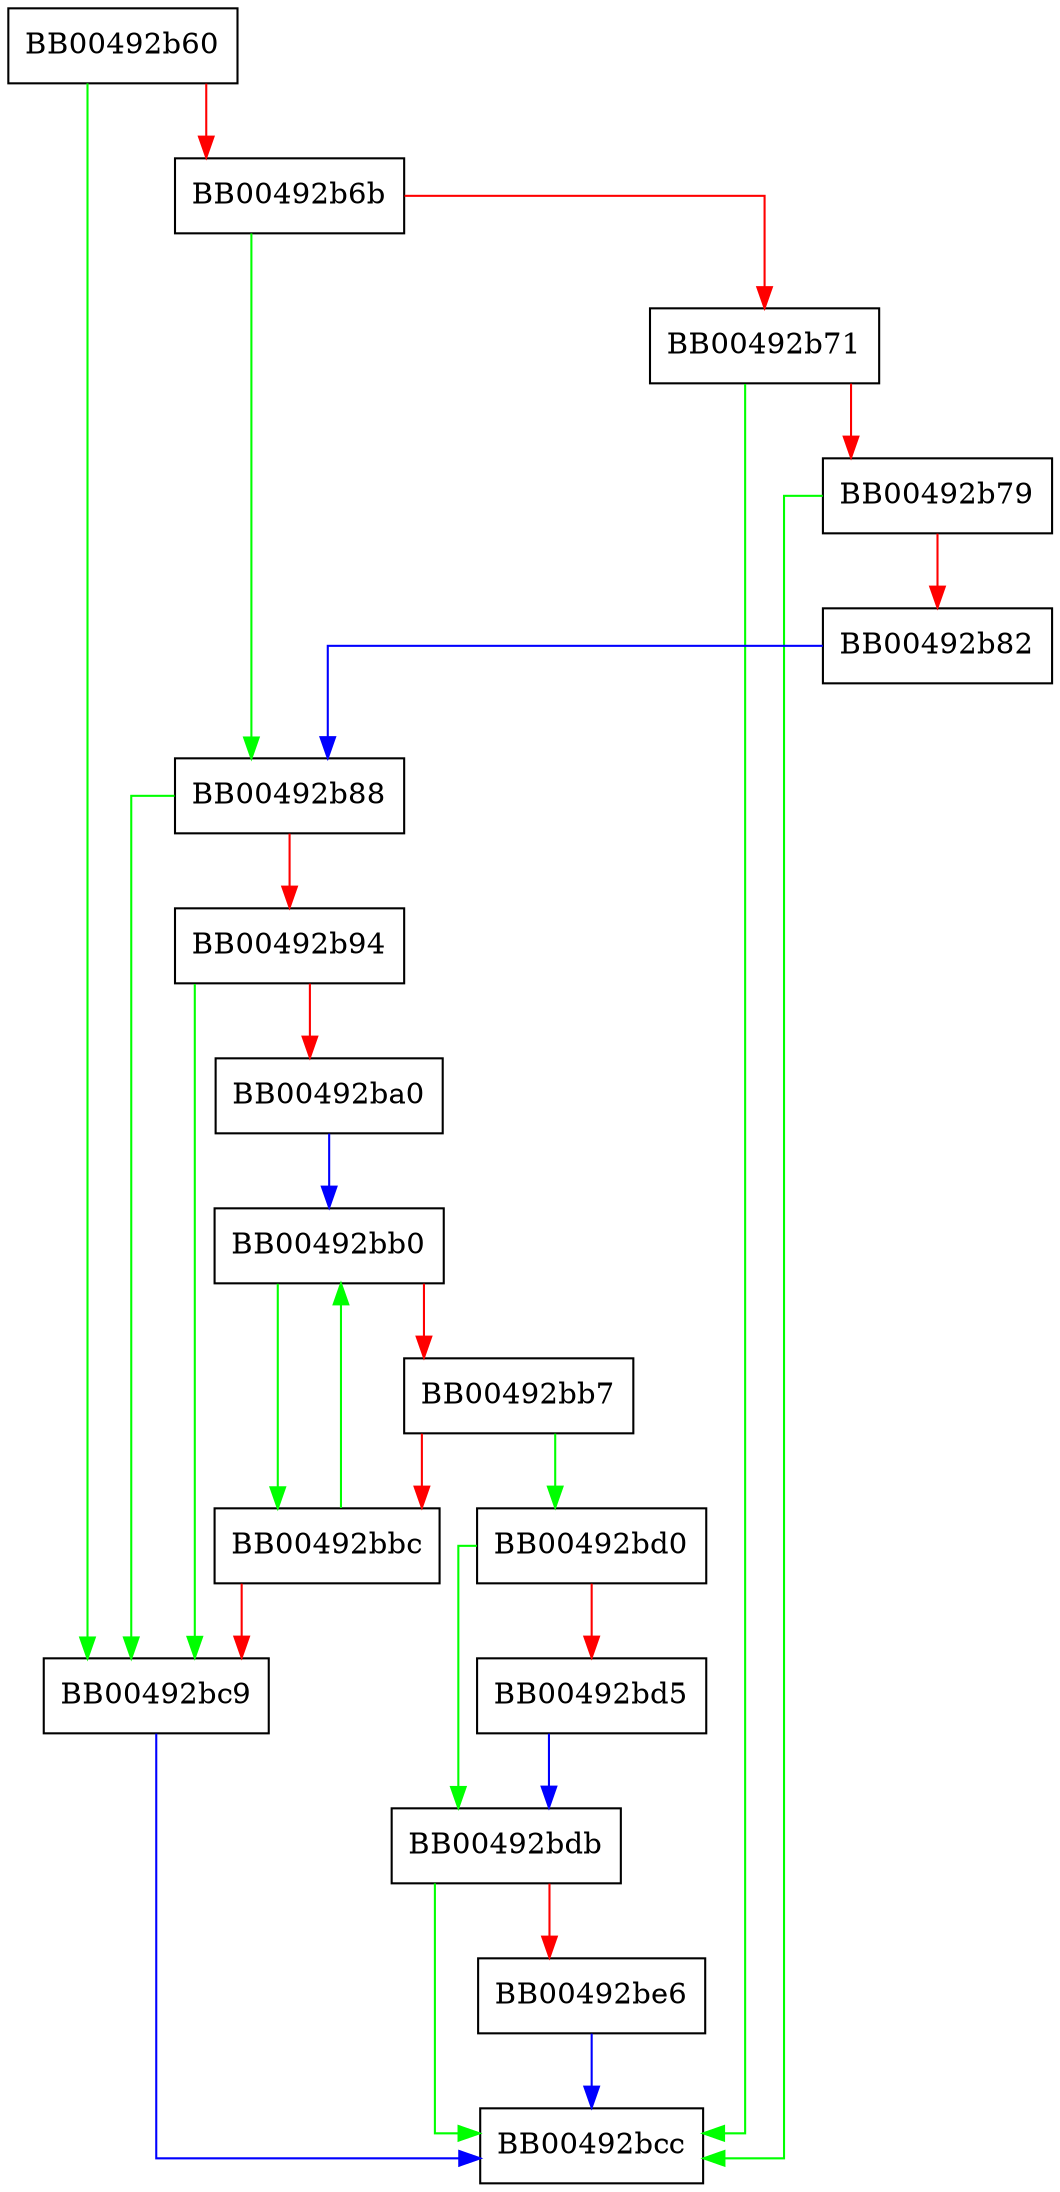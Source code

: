 digraph SSL_client_hello_get0_ext {
  node [shape="box"];
  graph [splines=ortho];
  BB00492b60 -> BB00492bc9 [color="green"];
  BB00492b60 -> BB00492b6b [color="red"];
  BB00492b6b -> BB00492b88 [color="green"];
  BB00492b6b -> BB00492b71 [color="red"];
  BB00492b71 -> BB00492bcc [color="green"];
  BB00492b71 -> BB00492b79 [color="red"];
  BB00492b79 -> BB00492bcc [color="green"];
  BB00492b79 -> BB00492b82 [color="red"];
  BB00492b82 -> BB00492b88 [color="blue"];
  BB00492b88 -> BB00492bc9 [color="green"];
  BB00492b88 -> BB00492b94 [color="red"];
  BB00492b94 -> BB00492bc9 [color="green"];
  BB00492b94 -> BB00492ba0 [color="red"];
  BB00492ba0 -> BB00492bb0 [color="blue"];
  BB00492bb0 -> BB00492bbc [color="green"];
  BB00492bb0 -> BB00492bb7 [color="red"];
  BB00492bb7 -> BB00492bd0 [color="green"];
  BB00492bb7 -> BB00492bbc [color="red"];
  BB00492bbc -> BB00492bb0 [color="green"];
  BB00492bbc -> BB00492bc9 [color="red"];
  BB00492bc9 -> BB00492bcc [color="blue"];
  BB00492bd0 -> BB00492bdb [color="green"];
  BB00492bd0 -> BB00492bd5 [color="red"];
  BB00492bd5 -> BB00492bdb [color="blue"];
  BB00492bdb -> BB00492bcc [color="green"];
  BB00492bdb -> BB00492be6 [color="red"];
  BB00492be6 -> BB00492bcc [color="blue"];
}